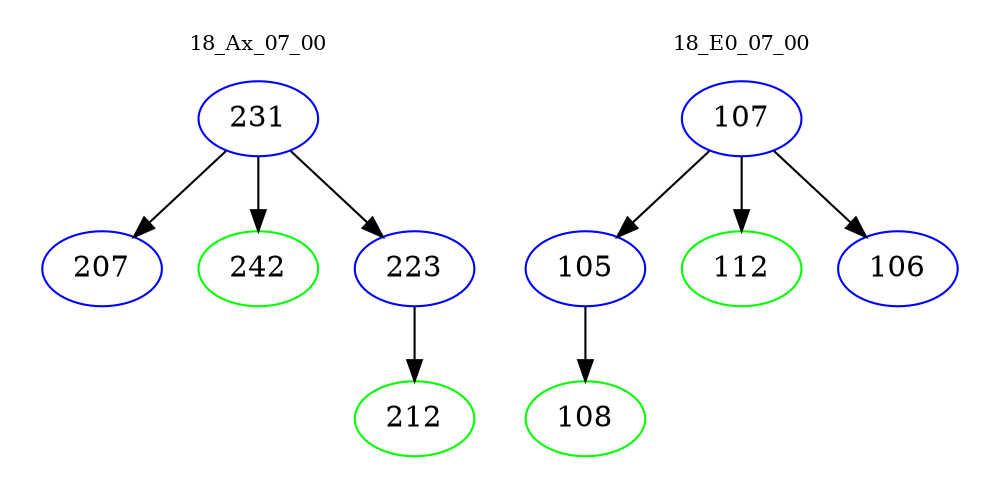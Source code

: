 digraph{
subgraph cluster_0 {
color = white
label = "18_Ax_07_00";
fontsize=10;
T0_231 [label="231", color="blue"]
T0_231 -> T0_207 [color="black"]
T0_207 [label="207", color="blue"]
T0_231 -> T0_242 [color="black"]
T0_242 [label="242", color="green"]
T0_231 -> T0_223 [color="black"]
T0_223 [label="223", color="blue"]
T0_223 -> T0_212 [color="black"]
T0_212 [label="212", color="green"]
}
subgraph cluster_1 {
color = white
label = "18_E0_07_00";
fontsize=10;
T1_107 [label="107", color="blue"]
T1_107 -> T1_105 [color="black"]
T1_105 [label="105", color="blue"]
T1_105 -> T1_108 [color="black"]
T1_108 [label="108", color="green"]
T1_107 -> T1_112 [color="black"]
T1_112 [label="112", color="green"]
T1_107 -> T1_106 [color="black"]
T1_106 [label="106", color="blue"]
}
}
